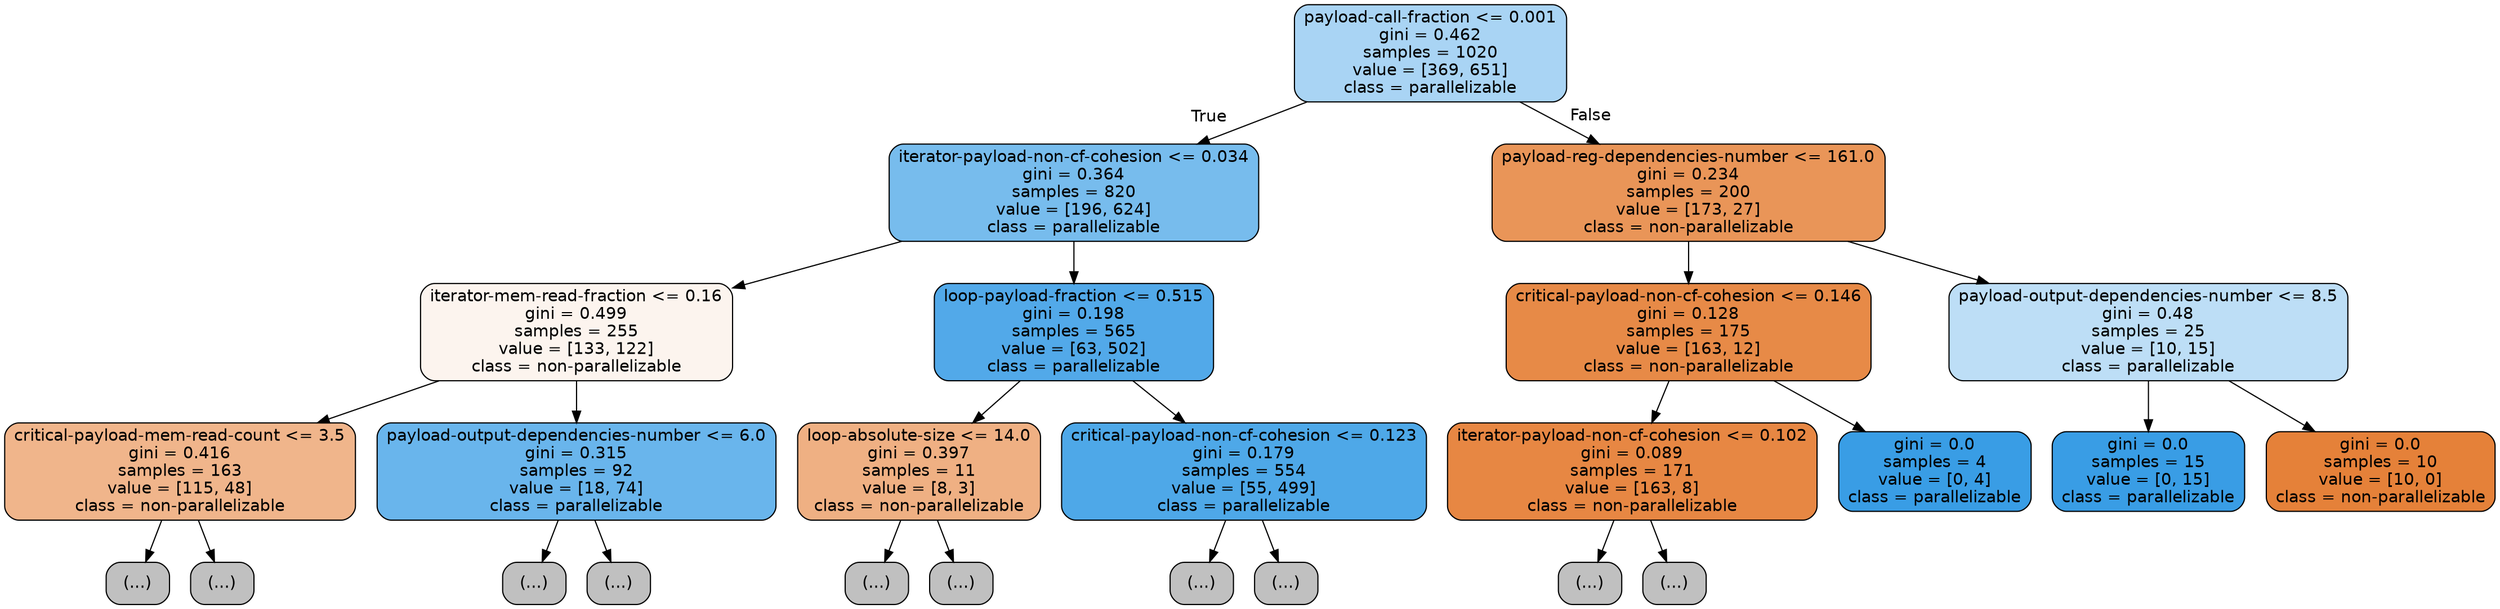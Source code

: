 digraph Tree {
node [shape=box, style="filled, rounded", color="black", fontname=helvetica] ;
edge [fontname=helvetica] ;
0 [label="payload-call-fraction <= 0.001\ngini = 0.462\nsamples = 1020\nvalue = [369, 651]\nclass = parallelizable", fillcolor="#399de56e"] ;
1 [label="iterator-payload-non-cf-cohesion <= 0.034\ngini = 0.364\nsamples = 820\nvalue = [196, 624]\nclass = parallelizable", fillcolor="#399de5af"] ;
0 -> 1 [labeldistance=2.5, labelangle=45, headlabel="True"] ;
2 [label="iterator-mem-read-fraction <= 0.16\ngini = 0.499\nsamples = 255\nvalue = [133, 122]\nclass = non-parallelizable", fillcolor="#e5813915"] ;
1 -> 2 ;
3 [label="critical-payload-mem-read-count <= 3.5\ngini = 0.416\nsamples = 163\nvalue = [115, 48]\nclass = non-parallelizable", fillcolor="#e5813995"] ;
2 -> 3 ;
4 [label="(...)", fillcolor="#C0C0C0"] ;
3 -> 4 ;
53 [label="(...)", fillcolor="#C0C0C0"] ;
3 -> 53 ;
54 [label="payload-output-dependencies-number <= 6.0\ngini = 0.315\nsamples = 92\nvalue = [18, 74]\nclass = parallelizable", fillcolor="#399de5c1"] ;
2 -> 54 ;
55 [label="(...)", fillcolor="#C0C0C0"] ;
54 -> 55 ;
74 [label="(...)", fillcolor="#C0C0C0"] ;
54 -> 74 ;
75 [label="loop-payload-fraction <= 0.515\ngini = 0.198\nsamples = 565\nvalue = [63, 502]\nclass = parallelizable", fillcolor="#399de5df"] ;
1 -> 75 ;
76 [label="loop-absolute-size <= 14.0\ngini = 0.397\nsamples = 11\nvalue = [8, 3]\nclass = non-parallelizable", fillcolor="#e581399f"] ;
75 -> 76 ;
77 [label="(...)", fillcolor="#C0C0C0"] ;
76 -> 77 ;
80 [label="(...)", fillcolor="#C0C0C0"] ;
76 -> 80 ;
81 [label="critical-payload-non-cf-cohesion <= 0.123\ngini = 0.179\nsamples = 554\nvalue = [55, 499]\nclass = parallelizable", fillcolor="#399de5e3"] ;
75 -> 81 ;
82 [label="(...)", fillcolor="#C0C0C0"] ;
81 -> 82 ;
131 [label="(...)", fillcolor="#C0C0C0"] ;
81 -> 131 ;
150 [label="payload-reg-dependencies-number <= 161.0\ngini = 0.234\nsamples = 200\nvalue = [173, 27]\nclass = non-parallelizable", fillcolor="#e58139d7"] ;
0 -> 150 [labeldistance=2.5, labelangle=-45, headlabel="False"] ;
151 [label="critical-payload-non-cf-cohesion <= 0.146\ngini = 0.128\nsamples = 175\nvalue = [163, 12]\nclass = non-parallelizable", fillcolor="#e58139ec"] ;
150 -> 151 ;
152 [label="iterator-payload-non-cf-cohesion <= 0.102\ngini = 0.089\nsamples = 171\nvalue = [163, 8]\nclass = non-parallelizable", fillcolor="#e58139f2"] ;
151 -> 152 ;
153 [label="(...)", fillcolor="#C0C0C0"] ;
152 -> 153 ;
166 [label="(...)", fillcolor="#C0C0C0"] ;
152 -> 166 ;
169 [label="gini = 0.0\nsamples = 4\nvalue = [0, 4]\nclass = parallelizable", fillcolor="#399de5ff"] ;
151 -> 169 ;
170 [label="payload-output-dependencies-number <= 8.5\ngini = 0.48\nsamples = 25\nvalue = [10, 15]\nclass = parallelizable", fillcolor="#399de555"] ;
150 -> 170 ;
171 [label="gini = 0.0\nsamples = 15\nvalue = [0, 15]\nclass = parallelizable", fillcolor="#399de5ff"] ;
170 -> 171 ;
172 [label="gini = 0.0\nsamples = 10\nvalue = [10, 0]\nclass = non-parallelizable", fillcolor="#e58139ff"] ;
170 -> 172 ;
}
